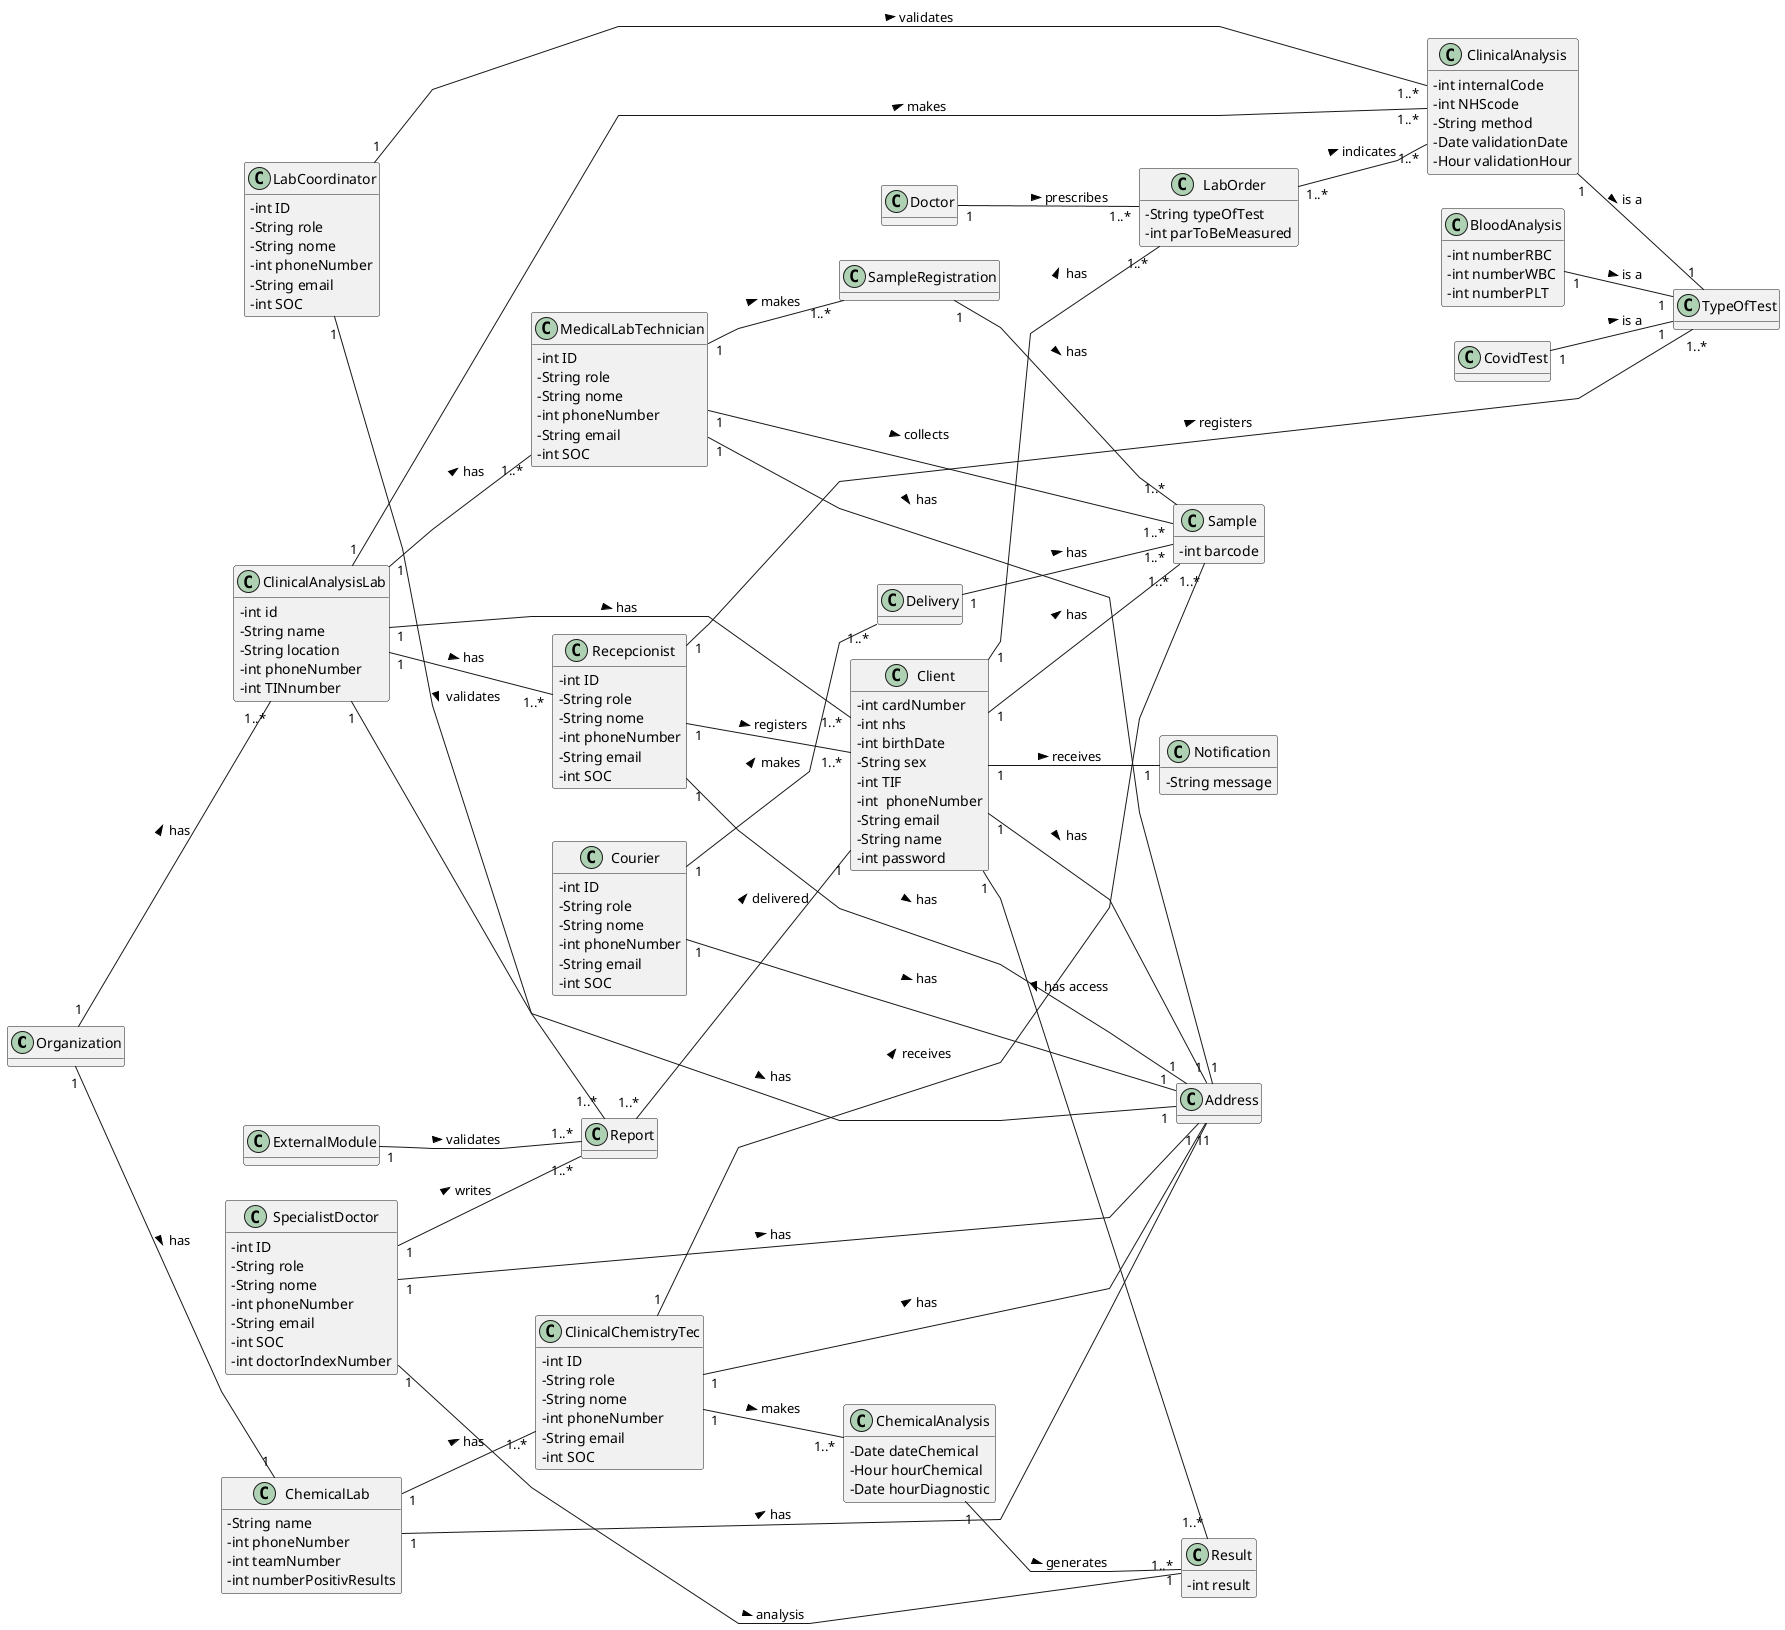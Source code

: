 @startuml
skinparam classAttributeIconSize 0
hide methods
left to right direction
skinparam linetype polyline


Class Organization{


}

 

class ClinicalAnalysisLab{
-int id
-String name
-String location
-int phoneNumber
-int TINnumber

}

 

class ClinicalAnalysis{
-int internalCode
-int NHScode
-String method
-Date validationDate
-Hour validationHour
}

 

Class ChemicalLab{
-String name
-int phoneNumber
-int teamNumber
-int numberPositivResults
}

 

Class ChemicalAnalysis{
-Date dateChemical
-Hour hourChemical
-Date hourDiagnostic
}

Class Notification{
-String message
}

 

Class BloodAnalysis{
-int numberRBC
-int numberWBC
-int numberPLT

}

 

Class CovidTest{

 

}

 

Class Sample{
-int barcode
}

 

Class Client{
-int cardNumber
-int nhs
-int birthDate
-String sex
-int TIF
-int  phoneNumber
-String email
-String name
-int password
}

 

Class LabOrder{
-String typeOfTest
-int parToBeMeasured
}

 

Class Doctor{

}


Class Recepcionist{
-int ID
-String role
-String nome
-int phoneNumber
-String email
-int SOC

}

Class Address{

}

 


Class SpecialistDoctor{
-int ID
-String role
-String nome
-int phoneNumber
-String email
-int SOC
-int doctorIndexNumber
 

}

 

Class Result{
-int result


}

 

Class ExternalModule{

 

}

 

Class Report{

 

}

 

Class ClinicalChemistryTec{
-int ID
-String role
-String nome
-int phoneNumber
-String email
-int SOC
}

 

Class MedicalLabTechnician{
-int ID
-String role
-String nome
-int phoneNumber
-String email
-int SOC
 

}

 

Class TypeOfTest{

 

}

 

Class Courier{
-int ID
-String role
-String nome
-int phoneNumber
-String email
-int SOC
 

}

 

Class Delivery{

 

}


Class LabCoordinator{
-int ID
-String role
-String nome
-int phoneNumber
-String email
-int SOC
 
}


class SampleRegistration{

}
 
Client"1" -- "1" Address : has >
Recepcionist"1" -- "1" Address : has >
SpecialistDoctor"1" -- "1" Address : has >
ClinicalAnalysisLab"1" -- "1" Address : has >
ChemicalLab"1" -- "1" Address : has >
ClinicalChemistryTec"1" -- "1" Address : has >
MedicalLabTechnician"1" -- "1" Address : has >
Courier "1" -- "1" Address : has >

Organization "1" -- "1..*" ClinicalAnalysisLab : has >
Organization "1" -- "1" ChemicalLab : has >

Courier "1" -- "1..*" Delivery : makes >
Delivery "1" -- "1..*" Sample : has >

ClinicalAnalysisLab "1" -- "1..*" ClinicalAnalysis : makes >
ClinicalAnalysisLab "1" -- "1..*" MedicalLabTechnician : has >
ClinicalAnalysisLab "1" -- "1..*" Recepcionist : has >
ClinicalAnalysisLab "1" -- "1..*" Client : has >

ClinicalAnalysis "1" -- "1" TypeOfTest : is a >
 
ChemicalLab "1" -- "1..*" ClinicalChemistryTec : has >



BloodAnalysis "1" -- "1" TypeOfTest : is a >
CovidTest "1" -- "1"  TypeOfTest : is a >

 

Client "1" -- "1..*" LabOrder : has >
Client "1" -- "1..*" Result : has access >
Client "1" -- "1..*" Sample : has >
Client"1" -- "1" Notification : receives >


 

Doctor "1" -- "1..*" LabOrder : prescribes >

 

Recepcionist "1" -- "1..*" Client : registers >
Recepcionist "1" -- "1..*" TypeOfTest : registers >


SpecialistDoctor "1" -- "1..*" Result : analysis >
SpecialistDoctor "1" -- "1..*" Report : writes >

ExternalModule "1" -- "1..*" Report : validates >

Report "1..*" -- "1" Client : delivered >

 

LabCoordinator "1" --"1..*" Report : validates >
LabCoordinator "1" --"1..*" ClinicalAnalysis : validates >

 

ClinicalChemistryTec "1" -- "1..*" Sample : receives >
ClinicalChemistryTec "1" -- "1..*" ChemicalAnalysis : makes >


 

ChemicalAnalysis "1" -- "1" Result : generates >

 

MedicalLabTechnician "1" -- "1..*" Sample : collects >
MedicalLabTechnician "1" -- "1..*" SampleRegistration : makes >


SampleRegistration "1" -- "1..*" Sample : has >


LabOrder "1..*" -- "1..*" ClinicalAnalysis : indicates >

 

@enduml